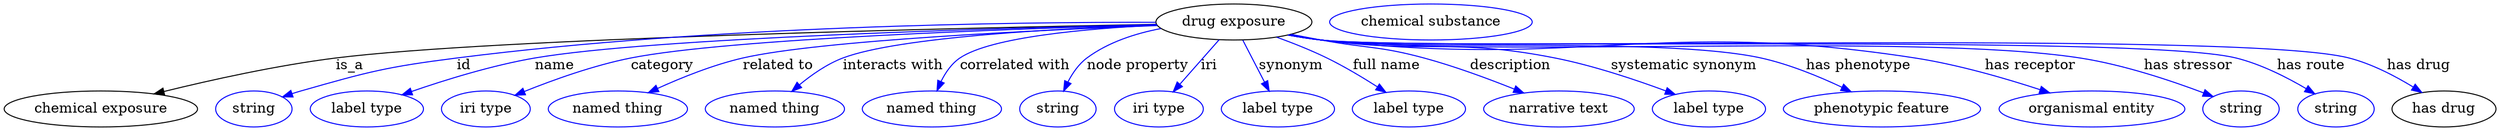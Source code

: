 digraph {
	graph [bb="0,0,2040.3,123"];
	node [label="\N"];
	"drug exposure"	 [height=0.5,
		label="drug exposure",
		pos="1009.3,105",
		width=1.6971];
	"chemical exposure"	 [height=0.5,
		pos="77.343,18",
		width=2.1484];
	"drug exposure" -> "chemical exposure"	 [label=is_a,
		lp="286.34,61.5",
		pos="e,123.2,32.644 948.4,103.6 796.58,99.872 404.48,88.59 275.34,69 226.49,61.589 172.22,47.158 132.87,35.533"];
	id	 [color=blue,
		height=0.5,
		label=string,
		pos="203.34,18",
		width=0.84854];
	"drug exposure" -> id	 [color=blue,
		label=id,
		lp="382.84,61.5",
		pos="e,227.17,29.571 948.47,102.97 812.26,98.183 486.29,85.375 377.34,69 316.69,59.884 301.33,56 243.34,36 241.1,35.225 238.8,34.371 \
236.51,33.469",
		style=solid];
	name	 [color=blue,
		height=0.5,
		label="label type",
		pos="297.34,18",
		width=1.2638];
	"drug exposure" -> name	 [color=blue,
		label=name,
		lp="461.84,61.5",
		pos="e,328.35,31.332 948.49,103.15 823.35,99.014 540.95,87.866 446.34,69 408.64,61.482 367.41,46.838 337.89,35.163",
		style=solid];
	category	 [color=blue,
		height=0.5,
		label="iri type",
		pos="397.34,18",
		width=1.011];
	"drug exposure" -> category	 [color=blue,
		label=category,
		lp="552.84,61.5",
		pos="e,423.42,30.736 948.59,102.65 837.88,97.998 607.52,86.534 529.34,69 495.4,61.386 458.62,46.591 432.52,34.888",
		style=solid];
	"related to"	 [color=blue,
		height=0.5,
		label="named thing",
		pos="507.34,18",
		width=1.5346];
	"drug exposure" -> "related to"	 [color=blue,
		label="related to",
		lp="648.34,61.5",
		pos="e,535.7,33.7 948.98,101.78 856.06,96.409 682.41,84.664 622.34,69 595.34,61.96 566.65,49.246 544.68,38.274",
		style=solid];
	"interacts with"	 [color=blue,
		height=0.5,
		label="named thing",
		pos="635.34,18",
		width=1.5346];
	"drug exposure" -> "interacts with"	 [color=blue,
		label="interacts with",
		lp="742.34,61.5",
		pos="e,653.36,35.19 949.33,101.5 873.72,96.477 748.45,85.906 705.34,69 689.27,62.695 673.53,51.783 661.06,41.667",
		style=solid];
	"correlated with"	 [color=blue,
		height=0.5,
		label="named thing",
		pos="763.34,18",
		width=1.5346];
	"drug exposure" -> "correlated with"	 [color=blue,
		label="correlated with",
		lp="840.34,61.5",
		pos="e,771.44,35.927 950.43,99.965 897.32,94.526 823.9,84.497 799.34,69 789.99,63.1 782.38,53.806 776.6,44.758",
		style=solid];
	"node property"	 [color=blue,
		height=0.5,
		label=string,
		pos="867.34,18",
		width=0.84854];
	"drug exposure" -> "node property"	 [color=blue,
		label="node property",
		lp="936.34,61.5",
		pos="e,874.33,35.84 956.46,95.973 936.7,90.622 915.03,82.195 898.34,69 890.35,62.675 883.92,53.677 879.03,44.995",
		style=solid];
	iri	 [color=blue,
		height=0.5,
		label="iri type",
		pos="952.34,18",
		width=1.011];
	"drug exposure" -> iri	 [color=blue,
		label=iri,
		lp="990.84,61.5",
		pos="e,963.75,35.41 997.53,86.974 989.4,74.562 978.47,57.878 969.4,44.028",
		style=solid];
	synonym	 [color=blue,
		height=0.5,
		label="label type",
		pos="1052.3,18",
		width=1.2638];
	"drug exposure" -> synonym	 [color=blue,
		label=synonym,
		lp="1059.8,61.5",
		pos="e,1043.6,35.706 1018.3,86.974 1024.3,74.761 1032.4,58.412 1039.1,44.697",
		style=solid];
	"full name"	 [color=blue,
		height=0.5,
		label="label type",
		pos="1161.3,18",
		width=1.2638];
	"drug exposure" -> "full name"	 [color=blue,
		label="full name",
		lp="1138.8,61.5",
		pos="e,1140.6,34.294 1045.5,90.488 1059.5,84.423 1075.5,76.94 1089.3,69 1104.2,60.515 1119.8,49.74 1132.6,40.282",
		style=solid];
	description	 [color=blue,
		height=0.5,
		label="narrative text",
		pos="1282.3,18",
		width=1.6068];
	"drug exposure" -> description	 [color=blue,
		label=description,
		lp="1238.8,61.5",
		pos="e,1252.9,33.538 1054.8,92.925 1063,90.87 1071.4,88.816 1079.3,87 1119.1,77.917 1130.5,81.47 1169.3,69 1194.9,60.804 1222.3,48.509 \
1243.8,38.044",
		style=solid];
	"systematic synonym"	 [color=blue,
		height=0.5,
		label="label type",
		pos="1403.3,18",
		width=1.2638];
	"drug exposure" -> "systematic synonym"	 [color=blue,
		label="systematic synonym",
		lp="1377.3,61.5",
		pos="e,1374.4,32.079 1053.5,92.5 1062.1,90.416 1070.9,88.461 1079.3,87 1164.7,72.171 1189.1,89.01 1273.3,69 1305.2,61.424 1339.7,47.622 \
1365.1,36.285",
		style=solid];
	"has phenotype"	 [color=blue,
		height=0.5,
		label="phenotypic feature",
		pos="1543.3,18",
		width=2.1304];
	"drug exposure" -> "has phenotype"	 [color=blue,
		label="has phenotype",
		lp="1516.8,61.5",
		pos="e,1515.7,35.076 1053.1,92.302 1061.8,90.21 1070.8,88.302 1079.3,87 1236.8,63.041 1283,108.31 1437.3,69 1461.6,62.822 1486.9,50.867 \
1506.7,40.083",
		style=solid];
	"has receptor"	 [color=blue,
		height=0.5,
		label="organismal entity",
		pos="1710.3,18",
		width=2.022];
	"drug exposure" -> "has receptor"	 [color=blue,
		label="has receptor",
		lp="1648.8,61.5",
		pos="e,1674.2,33.626 1052.7,92.305 1061.5,90.184 1070.7,88.265 1079.3,87 1291,56.185 1350,107.84 1560.3,69 1596.3,62.36 1635.4,48.858 \
1664.6,37.415",
		style=solid];
	"has stressor"	 [color=blue,
		height=0.5,
		label=string,
		pos="1831.3,18",
		width=0.84854];
	"drug exposure" -> "has stressor"	 [color=blue,
		label="has stressor",
		lp="1778.3,61.5",
		pos="e,1807.6,29.543 1052.7,92.252 1061.5,90.135 1070.6,88.232 1079.3,87 1346.6,49.159 1420.1,113.52 1686.3,69 1735,60.86 1746.3,53.71 \
1792.3,36 1794.2,35.277 1796.1,34.507 1798.1,33.707",
		style=solid];
	"has route"	 [color=blue,
		height=0.5,
		label=string,
		pos="1910.3,18",
		width=0.84854];
	"drug exposure" -> "has route"	 [color=blue,
		label="has route",
		lp="1876.3,61.5",
		pos="e,1890.5,32.087 1052.7,92.216 1061.5,90.103 1070.6,88.209 1079.3,87 1160.3,75.755 1735.3,89.718 1814.3,69 1838.7,62.625 1863.7,49.076 \
1882.1,37.545",
		style=solid];
	"has drug"	 [height=0.5,
		pos="1999.3,18",
		width=1.1374];
	"drug exposure" -> "has drug"	 [color=blue,
		label="has drug",
		lp="1963.8,61.5",
		pos="e,1977.8,33.561 1052.7,92.198 1061.5,90.086 1070.6,88.197 1079.3,87 1170.3,74.486 1816.6,92.551 1905.3,69 1928.1,62.956 1951.4,50.375 \
1969.1,39.222",
		style=solid];
	"drug exposure_has drug"	 [color=blue,
		height=0.5,
		label="chemical substance",
		pos="1167.3,105",
		width=2.2026];
}
